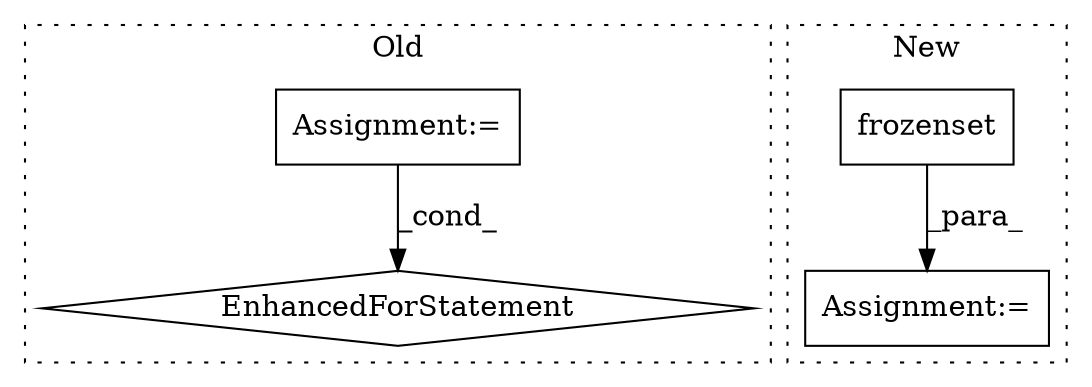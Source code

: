 digraph G {
subgraph cluster0 {
1 [label="EnhancedForStatement" a="70" s="24436,24505" l="53,2" shape="diamond"];
3 [label="Assignment:=" a="7" s="24436,24505" l="53,2" shape="box"];
label = "Old";
style="dotted";
}
subgraph cluster1 {
2 [label="frozenset" a="32" s="24852,24904" l="10,1" shape="box"];
4 [label="Assignment:=" a="7" s="24851" l="1" shape="box"];
label = "New";
style="dotted";
}
2 -> 4 [label="_para_"];
3 -> 1 [label="_cond_"];
}